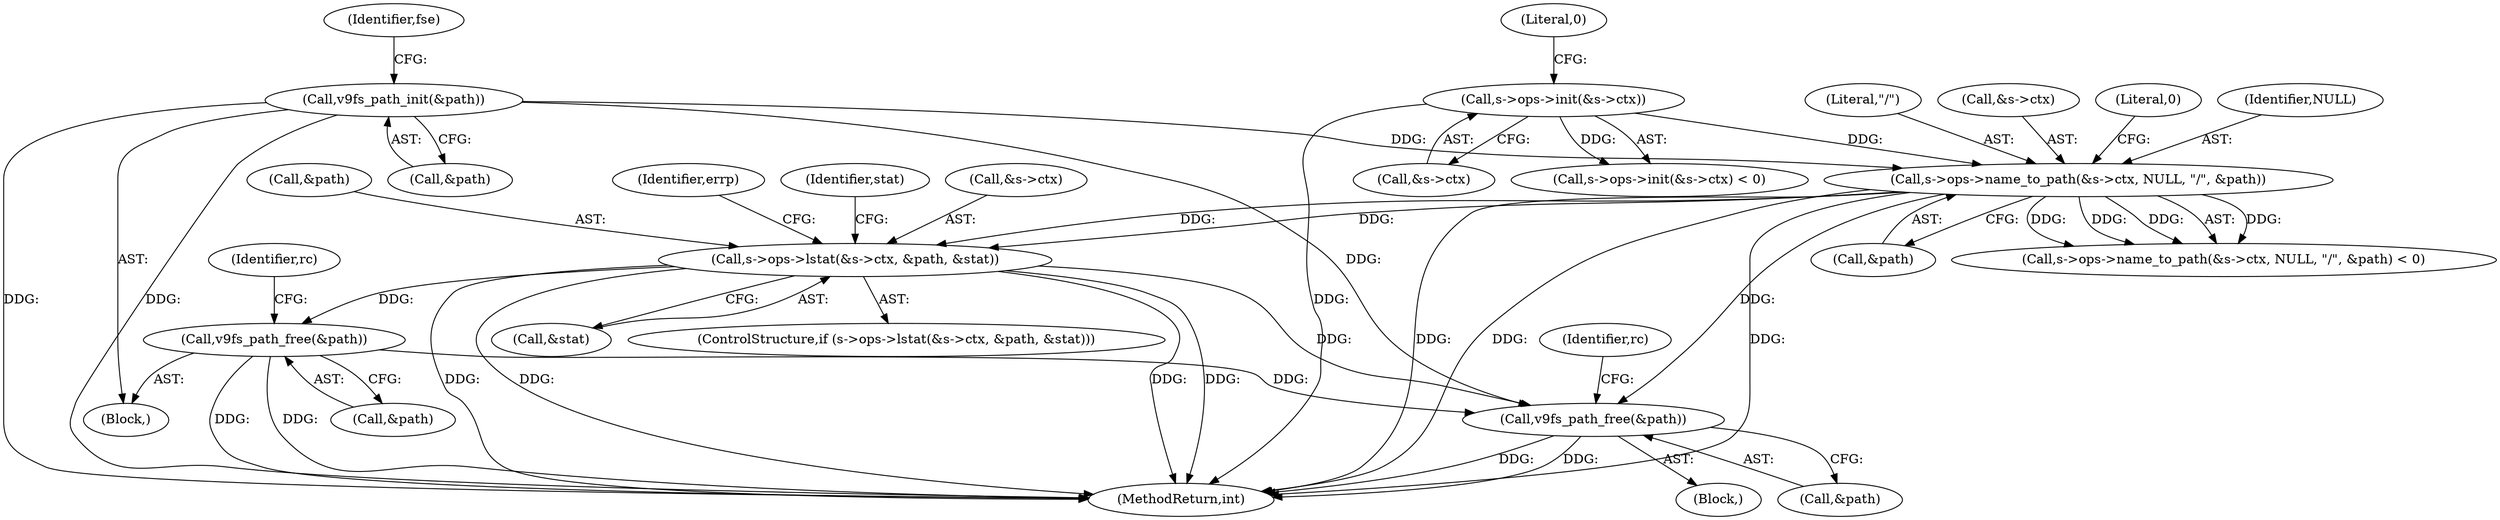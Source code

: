 digraph "0_qemu_4774718e5c194026ba5ee7a28d9be49be3080e42@API" {
"1000410" [label="(Call,v9fs_path_free(&path))"];
"1000340" [label="(Call,s->ops->name_to_path(&s->ctx, NULL, \"/\", &path))"];
"1000317" [label="(Call,s->ops->init(&s->ctx))"];
"1000176" [label="(Call,v9fs_path_init(&path))"];
"1000358" [label="(Call,s->ops->lstat(&s->ctx, &path, &stat))"];
"1000390" [label="(Call,v9fs_path_free(&path))"];
"1000349" [label="(Literal,0)"];
"1000316" [label="(Call,s->ops->init(&s->ctx) < 0)"];
"1000345" [label="(Identifier,NULL)"];
"1000411" [label="(Call,&path)"];
"1000177" [label="(Call,&path)"];
"1000180" [label="(Identifier,fse)"];
"1000380" [label="(Identifier,stat)"];
"1000414" [label="(Identifier,rc)"];
"1000340" [label="(Call,s->ops->name_to_path(&s->ctx, NULL, \"/\", &path))"];
"1000359" [label="(Call,&s->ctx)"];
"1000390" [label="(Call,v9fs_path_free(&path))"];
"1000346" [label="(Literal,\"/\")"];
"1000391" [label="(Call,&path)"];
"1000410" [label="(Call,v9fs_path_free(&path))"];
"1000341" [label="(Call,&s->ctx)"];
"1000107" [label="(Block,)"];
"1000322" [label="(Literal,0)"];
"1000347" [label="(Call,&path)"];
"1000399" [label="(Block,)"];
"1000358" [label="(Call,s->ops->lstat(&s->ctx, &path, &stat))"];
"1000365" [label="(Call,&stat)"];
"1000176" [label="(Call,v9fs_path_init(&path))"];
"1000357" [label="(ControlStructure,if (s->ops->lstat(&s->ctx, &path, &stat)))"];
"1000317" [label="(Call,s->ops->init(&s->ctx))"];
"1000339" [label="(Call,s->ops->name_to_path(&s->ctx, NULL, \"/\", &path) < 0)"];
"1000415" [label="(MethodReturn,int)"];
"1000394" [label="(Identifier,rc)"];
"1000363" [label="(Call,&path)"];
"1000318" [label="(Call,&s->ctx)"];
"1000369" [label="(Identifier,errp)"];
"1000410" -> "1000399"  [label="AST: "];
"1000410" -> "1000411"  [label="CFG: "];
"1000411" -> "1000410"  [label="AST: "];
"1000414" -> "1000410"  [label="CFG: "];
"1000410" -> "1000415"  [label="DDG: "];
"1000410" -> "1000415"  [label="DDG: "];
"1000340" -> "1000410"  [label="DDG: "];
"1000358" -> "1000410"  [label="DDG: "];
"1000176" -> "1000410"  [label="DDG: "];
"1000390" -> "1000410"  [label="DDG: "];
"1000340" -> "1000339"  [label="AST: "];
"1000340" -> "1000347"  [label="CFG: "];
"1000341" -> "1000340"  [label="AST: "];
"1000345" -> "1000340"  [label="AST: "];
"1000346" -> "1000340"  [label="AST: "];
"1000347" -> "1000340"  [label="AST: "];
"1000349" -> "1000340"  [label="CFG: "];
"1000340" -> "1000415"  [label="DDG: "];
"1000340" -> "1000415"  [label="DDG: "];
"1000340" -> "1000415"  [label="DDG: "];
"1000340" -> "1000339"  [label="DDG: "];
"1000340" -> "1000339"  [label="DDG: "];
"1000340" -> "1000339"  [label="DDG: "];
"1000340" -> "1000339"  [label="DDG: "];
"1000317" -> "1000340"  [label="DDG: "];
"1000176" -> "1000340"  [label="DDG: "];
"1000340" -> "1000358"  [label="DDG: "];
"1000340" -> "1000358"  [label="DDG: "];
"1000317" -> "1000316"  [label="AST: "];
"1000317" -> "1000318"  [label="CFG: "];
"1000318" -> "1000317"  [label="AST: "];
"1000322" -> "1000317"  [label="CFG: "];
"1000317" -> "1000415"  [label="DDG: "];
"1000317" -> "1000316"  [label="DDG: "];
"1000176" -> "1000107"  [label="AST: "];
"1000176" -> "1000177"  [label="CFG: "];
"1000177" -> "1000176"  [label="AST: "];
"1000180" -> "1000176"  [label="CFG: "];
"1000176" -> "1000415"  [label="DDG: "];
"1000176" -> "1000415"  [label="DDG: "];
"1000358" -> "1000357"  [label="AST: "];
"1000358" -> "1000365"  [label="CFG: "];
"1000359" -> "1000358"  [label="AST: "];
"1000363" -> "1000358"  [label="AST: "];
"1000365" -> "1000358"  [label="AST: "];
"1000369" -> "1000358"  [label="CFG: "];
"1000380" -> "1000358"  [label="CFG: "];
"1000358" -> "1000415"  [label="DDG: "];
"1000358" -> "1000415"  [label="DDG: "];
"1000358" -> "1000415"  [label="DDG: "];
"1000358" -> "1000415"  [label="DDG: "];
"1000358" -> "1000390"  [label="DDG: "];
"1000390" -> "1000107"  [label="AST: "];
"1000390" -> "1000391"  [label="CFG: "];
"1000391" -> "1000390"  [label="AST: "];
"1000394" -> "1000390"  [label="CFG: "];
"1000390" -> "1000415"  [label="DDG: "];
"1000390" -> "1000415"  [label="DDG: "];
}
